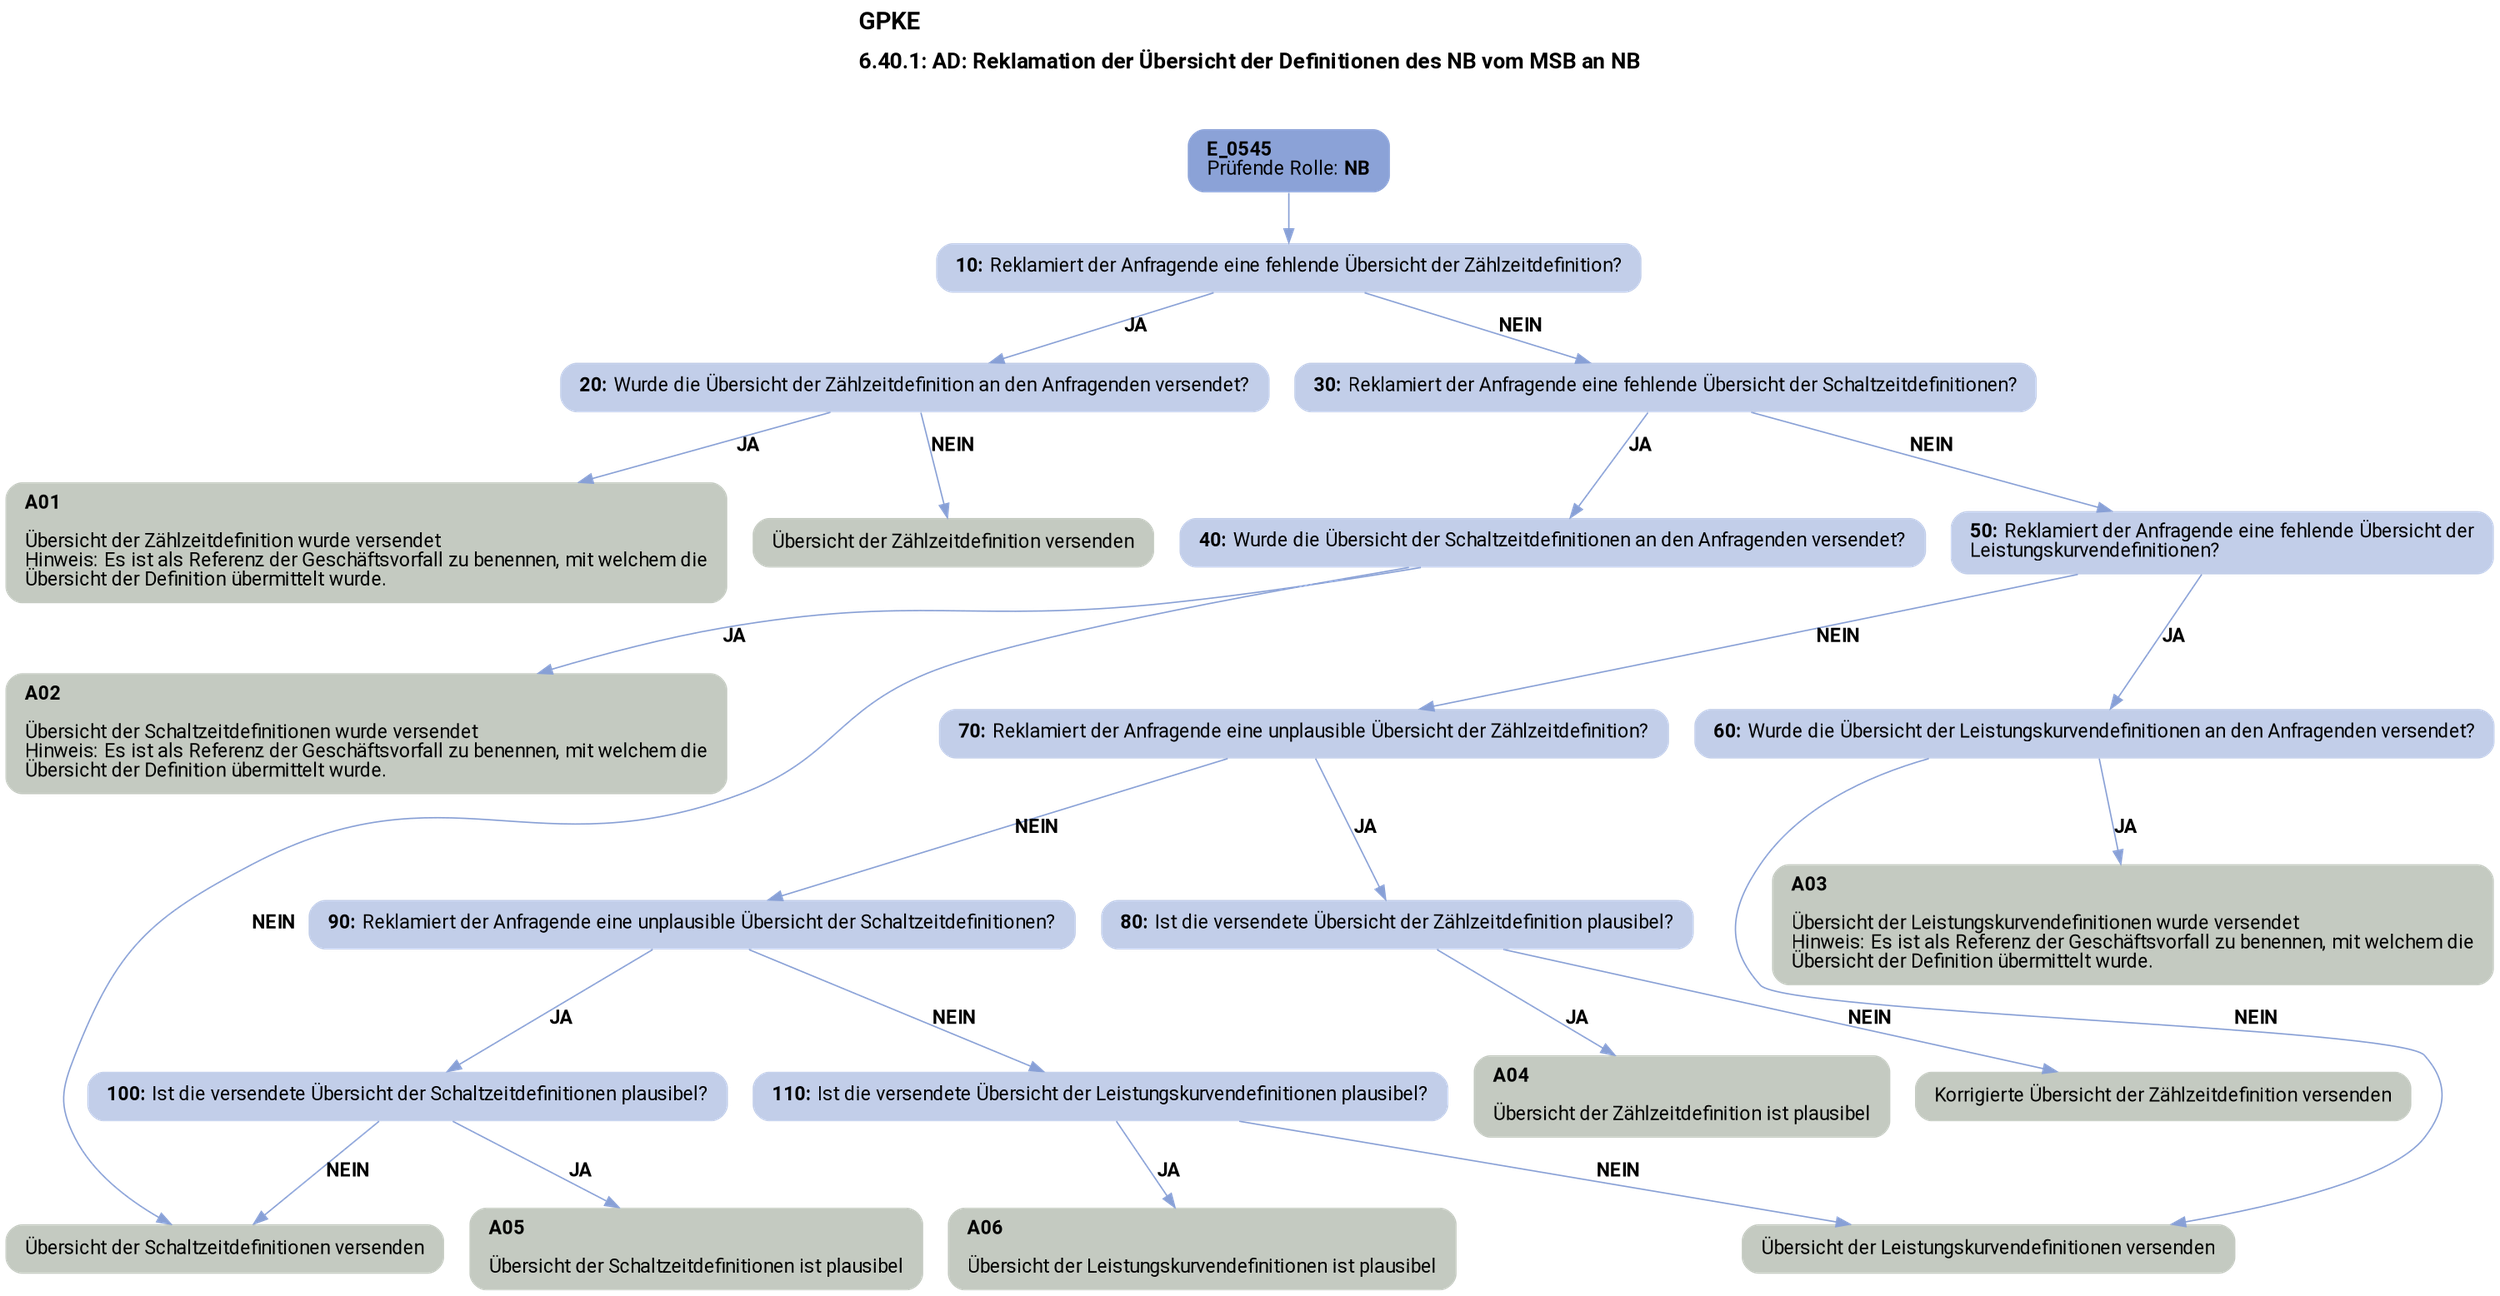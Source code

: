 digraph D {
    labelloc="t";
    label=<<B><FONT POINT-SIZE="18">GPKE</FONT></B><BR align="left"/><BR/><B><FONT POINT-SIZE="16">6.40.1: AD: Reklamation der Übersicht der Definitionen des NB vom MSB an NB</FONT></B><BR align="left"/><BR/><BR/><BR/>>;
    ratio="compress";
    concentrate=true;
    pack=true;
    rankdir=TB;
    packmode="array";
    size="20,20";
    fontsize=12;
    "Start" [margin="0.2,0.12", shape=box, style="filled,rounded", penwidth=0.0, fillcolor="#8ba2d7", label=<<B>E_0545</B><BR align="left"/><FONT>Prüfende Rolle: <B>NB</B></FONT><BR align="center"/>>, fontname="Roboto, sans-serif"];
    "10" [margin="0.2,0.12", shape=box, style="filled,rounded", penwidth=0.0, fillcolor="#c2cee9", label=<<B>10: </B>Reklamiert der Anfragende eine fehlende Übersicht der Zählzeitdefinition?<BR align="left"/>>, fontname="Roboto, sans-serif"];
    "20" [margin="0.2,0.12", shape=box, style="filled,rounded", penwidth=0.0, fillcolor="#c2cee9", label=<<B>20: </B>Wurde die Übersicht der Zählzeitdefinition an den Anfragenden versendet?<BR align="left"/>>, fontname="Roboto, sans-serif"];
    "A01" [margin="0.2,0.12", shape=box, style="filled,rounded", penwidth=0.0, fillcolor="#c4cac1", label=<<B>A01</B><BR align="left"/><BR align="left"/><FONT>Übersicht der Zählzeitdefinition wurde versendet<BR align="left"/>Hinweis: Es ist als Referenz der Geschäftsvorfall zu benennen, mit welchem die<BR align="left"/>Übersicht der Definition übermittelt wurde.<BR align="left"/></FONT>>, fontname="Roboto, sans-serif"];
    "Übersicht der Zählzeitdefinition versenden" [margin="0.2,0.12", shape=box, style="filled,rounded", penwidth=0.0, fillcolor="#c4cac1", label=<<FONT>Übersicht der Zählzeitdefinition versenden<BR align="left"/></FONT>>, fontname="Roboto, sans-serif"];
    "30" [margin="0.2,0.12", shape=box, style="filled,rounded", penwidth=0.0, fillcolor="#c2cee9", label=<<B>30: </B>Reklamiert der Anfragende eine fehlende Übersicht der Schaltzeitdefinitionen?<BR align="left"/>>, fontname="Roboto, sans-serif"];
    "40" [margin="0.2,0.12", shape=box, style="filled,rounded", penwidth=0.0, fillcolor="#c2cee9", label=<<B>40: </B>Wurde die Übersicht der Schaltzeitdefinitionen an den Anfragenden versendet?<BR align="left"/>>, fontname="Roboto, sans-serif"];
    "A02" [margin="0.2,0.12", shape=box, style="filled,rounded", penwidth=0.0, fillcolor="#c4cac1", label=<<B>A02</B><BR align="left"/><BR align="left"/><FONT>Übersicht der Schaltzeitdefinitionen wurde versendet<BR align="left"/>Hinweis: Es ist als Referenz der Geschäftsvorfall zu benennen, mit welchem die<BR align="left"/>Übersicht der Definition übermittelt wurde.<BR align="left"/></FONT>>, fontname="Roboto, sans-serif"];
    "Übersicht der Schaltzeitdefinitionen versenden" [margin="0.2,0.12", shape=box, style="filled,rounded", penwidth=0.0, fillcolor="#c4cac1", label=<<FONT>Übersicht der Schaltzeitdefinitionen versenden<BR align="left"/></FONT>>, fontname="Roboto, sans-serif"];
    "50" [margin="0.2,0.12", shape=box, style="filled,rounded", penwidth=0.0, fillcolor="#c2cee9", label=<<B>50: </B>Reklamiert der Anfragende eine fehlende Übersicht der<BR align="left"/>Leistungskurvendefinitionen?<BR align="left"/>>, fontname="Roboto, sans-serif"];
    "60" [margin="0.2,0.12", shape=box, style="filled,rounded", penwidth=0.0, fillcolor="#c2cee9", label=<<B>60: </B>Wurde die Übersicht der Leistungskurvendefinitionen an den Anfragenden versendet?<BR align="left"/>>, fontname="Roboto, sans-serif"];
    "A03" [margin="0.2,0.12", shape=box, style="filled,rounded", penwidth=0.0, fillcolor="#c4cac1", label=<<B>A03</B><BR align="left"/><BR align="left"/><FONT>Übersicht der Leistungskurvendefinitionen wurde versendet<BR align="left"/>Hinweis: Es ist als Referenz der Geschäftsvorfall zu benennen, mit welchem die<BR align="left"/>Übersicht der Definition übermittelt wurde.<BR align="left"/></FONT>>, fontname="Roboto, sans-serif"];
    "Übersicht der Leistungskurvendefinitionen versenden" [margin="0.2,0.12", shape=box, style="filled,rounded", penwidth=0.0, fillcolor="#c4cac1", label=<<FONT>Übersicht der Leistungskurvendefinitionen versenden<BR align="left"/></FONT>>, fontname="Roboto, sans-serif"];
    "70" [margin="0.2,0.12", shape=box, style="filled,rounded", penwidth=0.0, fillcolor="#c2cee9", label=<<B>70: </B>Reklamiert der Anfragende eine unplausible Übersicht der Zählzeitdefinition?<BR align="left"/>>, fontname="Roboto, sans-serif"];
    "80" [margin="0.2,0.12", shape=box, style="filled,rounded", penwidth=0.0, fillcolor="#c2cee9", label=<<B>80: </B>Ist die versendete Übersicht der Zählzeitdefinition plausibel?<BR align="left"/>>, fontname="Roboto, sans-serif"];
    "A04" [margin="0.2,0.12", shape=box, style="filled,rounded", penwidth=0.0, fillcolor="#c4cac1", label=<<B>A04</B><BR align="left"/><BR align="left"/><FONT>Übersicht der Zählzeitdefinition ist plausibel<BR align="left"/></FONT>>, fontname="Roboto, sans-serif"];
    "Korrigierte Übersicht der Zählzeitdefinition versenden" [margin="0.2,0.12", shape=box, style="filled,rounded", penwidth=0.0, fillcolor="#c4cac1", label=<<FONT>Korrigierte Übersicht der Zählzeitdefinition versenden<BR align="left"/></FONT>>, fontname="Roboto, sans-serif"];
    "90" [margin="0.2,0.12", shape=box, style="filled,rounded", penwidth=0.0, fillcolor="#c2cee9", label=<<B>90: </B>Reklamiert der Anfragende eine unplausible Übersicht der Schaltzeitdefinitionen?<BR align="left"/>>, fontname="Roboto, sans-serif"];
    "100" [margin="0.2,0.12", shape=box, style="filled,rounded", penwidth=0.0, fillcolor="#c2cee9", label=<<B>100: </B>Ist die versendete Übersicht der Schaltzeitdefinitionen plausibel?<BR align="left"/>>, fontname="Roboto, sans-serif"];
    "A05" [margin="0.2,0.12", shape=box, style="filled,rounded", penwidth=0.0, fillcolor="#c4cac1", label=<<B>A05</B><BR align="left"/><BR align="left"/><FONT>Übersicht der Schaltzeitdefinitionen ist plausibel<BR align="left"/></FONT>>, fontname="Roboto, sans-serif"];
    "110" [margin="0.2,0.12", shape=box, style="filled,rounded", penwidth=0.0, fillcolor="#c2cee9", label=<<B>110: </B>Ist die versendete Übersicht der Leistungskurvendefinitionen plausibel?<BR align="left"/>>, fontname="Roboto, sans-serif"];
    "A06" [margin="0.2,0.12", shape=box, style="filled,rounded", penwidth=0.0, fillcolor="#c4cac1", label=<<B>A06</B><BR align="left"/><BR align="left"/><FONT>Übersicht der Leistungskurvendefinitionen ist plausibel<BR align="left"/></FONT>>, fontname="Roboto, sans-serif"];

    "Start" -> "10" [color="#88a0d6"];
    "10" -> "20" [label=<<B>JA</B>>, color="#88a0d6", fontname="Roboto, sans-serif"];
    "10" -> "30" [label=<<B>NEIN</B>>, color="#88a0d6", fontname="Roboto, sans-serif"];
    "20" -> "A01" [label=<<B>JA</B>>, color="#88a0d6", fontname="Roboto, sans-serif"];
    "20" -> "Übersicht der Zählzeitdefinition versenden" [label=<<B>NEIN</B>>, color="#88a0d6", fontname="Roboto, sans-serif"];
    "30" -> "40" [label=<<B>JA</B>>, color="#88a0d6", fontname="Roboto, sans-serif"];
    "30" -> "50" [label=<<B>NEIN</B>>, color="#88a0d6", fontname="Roboto, sans-serif"];
    "40" -> "A02" [label=<<B>JA</B>>, color="#88a0d6", fontname="Roboto, sans-serif"];
    "40" -> "Übersicht der Schaltzeitdefinitionen versenden" [label=<<B>NEIN</B>>, color="#88a0d6", fontname="Roboto, sans-serif"];
    "50" -> "60" [label=<<B>JA</B>>, color="#88a0d6", fontname="Roboto, sans-serif"];
    "50" -> "70" [label=<<B>NEIN</B>>, color="#88a0d6", fontname="Roboto, sans-serif"];
    "60" -> "A03" [label=<<B>JA</B>>, color="#88a0d6", fontname="Roboto, sans-serif"];
    "60" -> "Übersicht der Leistungskurvendefinitionen versenden" [label=<<B>NEIN</B>>, color="#88a0d6", fontname="Roboto, sans-serif"];
    "70" -> "80" [label=<<B>JA</B>>, color="#88a0d6", fontname="Roboto, sans-serif"];
    "70" -> "90" [label=<<B>NEIN</B>>, color="#88a0d6", fontname="Roboto, sans-serif"];
    "80" -> "A04" [label=<<B>JA</B>>, color="#88a0d6", fontname="Roboto, sans-serif"];
    "80" -> "Korrigierte Übersicht der Zählzeitdefinition versenden" [label=<<B>NEIN</B>>, color="#88a0d6", fontname="Roboto, sans-serif"];
    "90" -> "100" [label=<<B>JA</B>>, color="#88a0d6", fontname="Roboto, sans-serif"];
    "90" -> "110" [label=<<B>NEIN</B>>, color="#88a0d6", fontname="Roboto, sans-serif"];
    "100" -> "A05" [label=<<B>JA</B>>, color="#88a0d6", fontname="Roboto, sans-serif"];
    "100" -> "Übersicht der Schaltzeitdefinitionen versenden" [label=<<B>NEIN</B>>, color="#88a0d6", fontname="Roboto, sans-serif"];
    "110" -> "A06" [label=<<B>JA</B>>, color="#88a0d6", fontname="Roboto, sans-serif"];
    "110" -> "Übersicht der Leistungskurvendefinitionen versenden" [label=<<B>NEIN</B>>, color="#88a0d6", fontname="Roboto, sans-serif"];

    bgcolor="transparent";
fontname="Roboto, sans-serif";
}